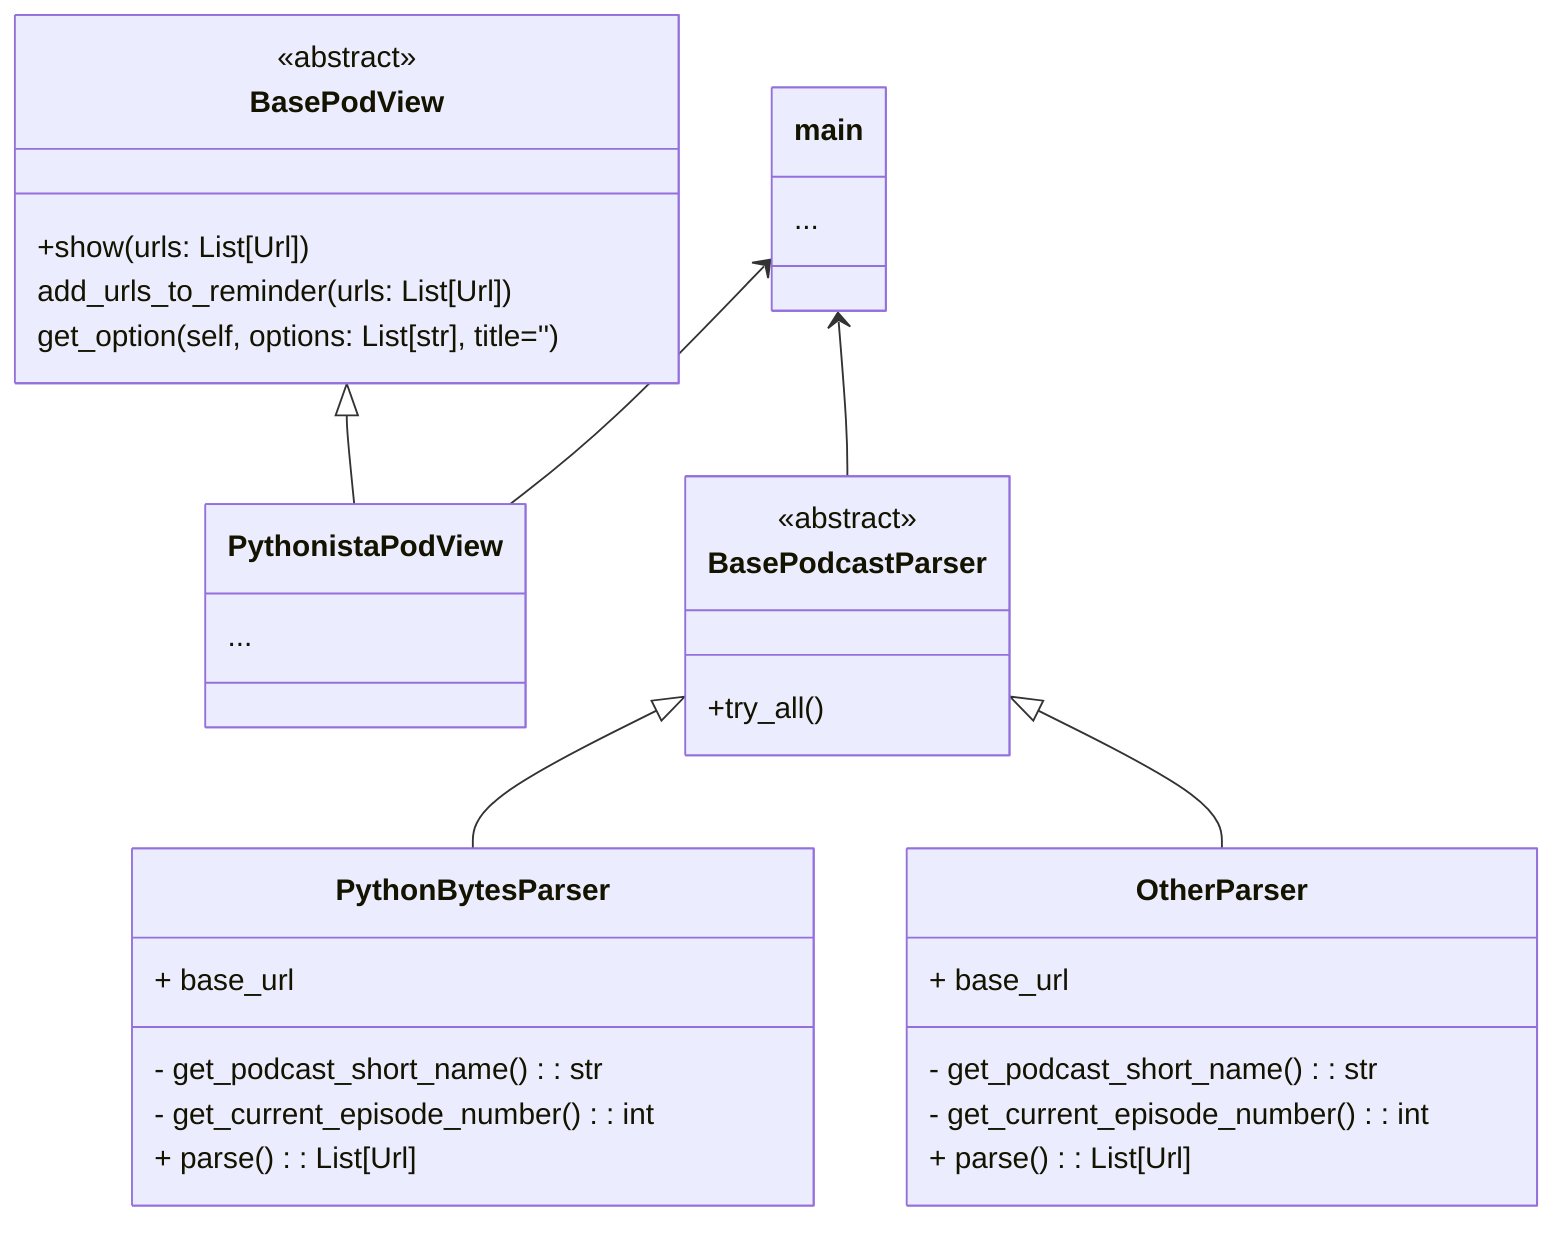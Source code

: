 classDiagram
    BasePodcastParser <|-- PythonBytesParser
    BasePodcastParser <|-- OtherParser
    BasePodView <|-- PythonistaPodView
    main <-- PythonistaPodView
    main <-- BasePodcastParser

class BasePodcastParser {
    <<abstract>>
    +try_all()
    }

class PythonBytesParser {
    + base_url
    - get_podcast_short_name() : str
    - get_current_episode_number() : int
    + parse() : List[Url]
    }

class OtherParser {
    + base_url
    - get_podcast_short_name() : str
    - get_current_episode_number() : int
    + parse() : List[Url]
    }

class BasePodView {
    <<abstract>>
    +show(urls: List[Url])
    add_urls_to_reminder(urls: List[Url])
    get_option(self, options: List[str], title='')
}

class PythonistaPodView {
    ...
}

class main {
    ...
}